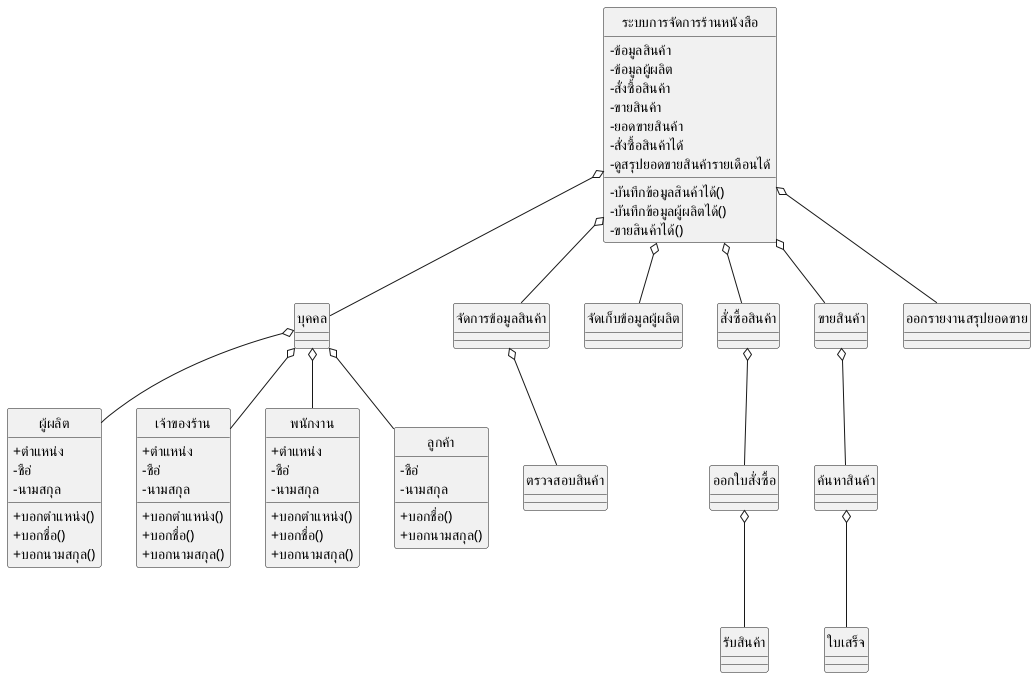 @startuml "Bookstore Mamagement System"
skinparam classAttributeIconSize 0
hide circle
class "ผู้ผลิต"{
+ตำแหน่ง
-ชือ่
-นามสกุล
+บอกตำแหน่ง()
+บอกชื่อ()
+บอกนามสกุล()
}

class "ระบบการจัดการร้านหนังสือ"{

-ข้อมูลสินค้า
-ข้อมูลผู้ผลิต
-สั่งซื้อสินค้า
-ขายสินค้า
-ยอดขายสินค้า
-บันทึกข้อมูลสินค้าได้()
-บันทึกข้อมูลผู้ผลิตได้()
-สั่งซื้อสินค้าได้
-ขายสินค้าได้()
-ดูสรุปยอดขายสินค้ารายเดือนได้

}
class "เจ้าของร้าน"{
+ตำแหน่ง
-ชือ่
-นามสกุล
+บอกตำแหน่ง()
+บอกชื่อ()
+บอกนามสกุล()
}
class "พนักงาน"{
+ตำแหน่ง
-ชือ่
-นามสกุล
+บอกตำแหน่ง()
+บอกชื่อ()
+บอกนามสกุล()
}
class "บุคคล"{

}
class "ลูกค้า"{
-ชือ่
-นามสกุล
+บอกชื่อ()
+บอกนามสกุล()
}

class "จัดการข้อมูลสินค้า"{

}
class "จัดเก็บข้อมูลผู้ผลิต"{

}
class "สั่งซื้อสินค้า"{

}
class "รับสินค้า"{

}
class "ขายสินค้า"{

}
class "ออกรายงานสรุปยอดขาย"{

}
class "ออกใบสั่งซื้อ"{

}
class "ค้นหาสินค้า"{

}
class "ขายสินค้า"{

}
class "ตรวจสอบสินค้า"{

}
class "ใบเสร็จ"{

}
"บุคคล" o-- "พนักงาน"
"บุคคล" o-- "เจ้าของร้าน"
"บุคคล" o-- "ผู้ผลิต"
"บุคคล" o-- "ลูกค้า"
"ระบบการจัดการร้านหนังสือ" o-- "บุคคล" 
"ระบบการจัดการร้านหนังสือ" o-- "จัดการข้อมูลสินค้า" 
"ระบบการจัดการร้านหนังสือ" o-- "จัดเก็บข้อมูลผู้ผลิต"
"ระบบการจัดการร้านหนังสือ" o-- "สั่งซื้อสินค้า"
"ระบบการจัดการร้านหนังสือ" o-- "ขายสินค้า"
"ระบบการจัดการร้านหนังสือ" o-- "ออกรายงานสรุปยอดขาย"
"สั่งซื้อสินค้า" o-- "ออกใบสั่งซื้อ"
"จัดการข้อมูลสินค้า" o-- "ตรวจสอบสินค้า"
"ออกใบสั่งซื้อ" o-- "รับสินค้า"
"ขายสินค้า" o--"ค้นหาสินค้า"
"ค้นหาสินค้า" o-- "ใบเสร็จ"
@enduml